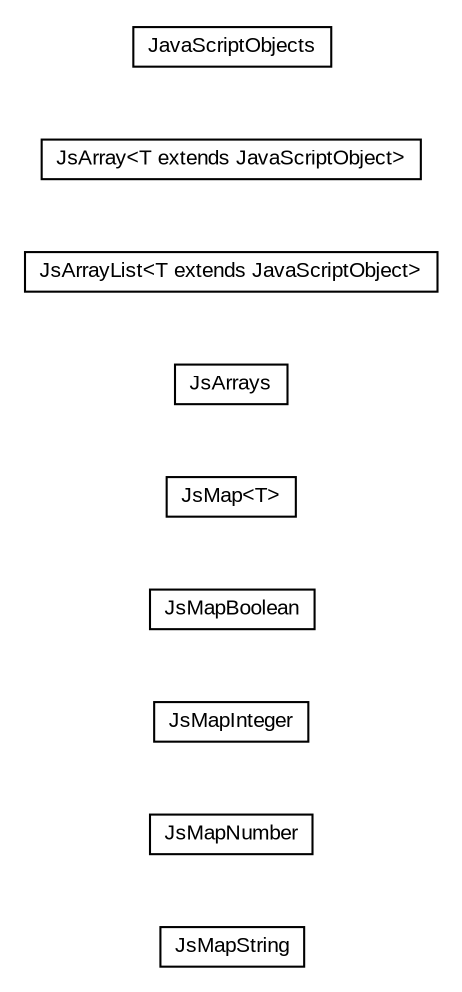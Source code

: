 #!/usr/local/bin/dot
#
# Class diagram 
# Generated by UMLGraph version R5_6-24-gf6e263 (http://www.umlgraph.org/)
#

digraph G {
	edge [fontname="arial",fontsize=10,labelfontname="arial",labelfontsize=10];
	node [fontname="arial",fontsize=10,shape=plaintext];
	nodesep=0.25;
	ranksep=0.5;
	rankdir=LR;
	// org.turbogwt.core.client.JsMapString
	c0 [label=<<table title="org.turbogwt.core.client.JsMapString" border="0" cellborder="1" cellspacing="0" cellpadding="2" port="p" href="./JsMapString.html">
		<tr><td><table border="0" cellspacing="0" cellpadding="1">
<tr><td align="center" balign="center"> JsMapString </td></tr>
		</table></td></tr>
		</table>>, URL="./JsMapString.html", fontname="arial", fontcolor="black", fontsize=10.0];
	// org.turbogwt.core.client.JsMapNumber
	c1 [label=<<table title="org.turbogwt.core.client.JsMapNumber" border="0" cellborder="1" cellspacing="0" cellpadding="2" port="p" href="./JsMapNumber.html">
		<tr><td><table border="0" cellspacing="0" cellpadding="1">
<tr><td align="center" balign="center"> JsMapNumber </td></tr>
		</table></td></tr>
		</table>>, URL="./JsMapNumber.html", fontname="arial", fontcolor="black", fontsize=10.0];
	// org.turbogwt.core.client.JsMapInteger
	c2 [label=<<table title="org.turbogwt.core.client.JsMapInteger" border="0" cellborder="1" cellspacing="0" cellpadding="2" port="p" href="./JsMapInteger.html">
		<tr><td><table border="0" cellspacing="0" cellpadding="1">
<tr><td align="center" balign="center"> JsMapInteger </td></tr>
		</table></td></tr>
		</table>>, URL="./JsMapInteger.html", fontname="arial", fontcolor="black", fontsize=10.0];
	// org.turbogwt.core.client.JsMapBoolean
	c3 [label=<<table title="org.turbogwt.core.client.JsMapBoolean" border="0" cellborder="1" cellspacing="0" cellpadding="2" port="p" href="./JsMapBoolean.html">
		<tr><td><table border="0" cellspacing="0" cellpadding="1">
<tr><td align="center" balign="center"> JsMapBoolean </td></tr>
		</table></td></tr>
		</table>>, URL="./JsMapBoolean.html", fontname="arial", fontcolor="black", fontsize=10.0];
	// org.turbogwt.core.client.JsMap<T>
	c4 [label=<<table title="org.turbogwt.core.client.JsMap" border="0" cellborder="1" cellspacing="0" cellpadding="2" port="p" href="./JsMap.html">
		<tr><td><table border="0" cellspacing="0" cellpadding="1">
<tr><td align="center" balign="center"> JsMap&lt;T&gt; </td></tr>
		</table></td></tr>
		</table>>, URL="./JsMap.html", fontname="arial", fontcolor="black", fontsize=10.0];
	// org.turbogwt.core.client.JsArrays
	c5 [label=<<table title="org.turbogwt.core.client.JsArrays" border="0" cellborder="1" cellspacing="0" cellpadding="2" port="p" href="./JsArrays.html">
		<tr><td><table border="0" cellspacing="0" cellpadding="1">
<tr><td align="center" balign="center"> JsArrays </td></tr>
		</table></td></tr>
		</table>>, URL="./JsArrays.html", fontname="arial", fontcolor="black", fontsize=10.0];
	// org.turbogwt.core.client.JsArrayList<T extends com.google.gwt.core.client.JavaScriptObject>
	c6 [label=<<table title="org.turbogwt.core.client.JsArrayList" border="0" cellborder="1" cellspacing="0" cellpadding="2" port="p" href="./JsArrayList.html">
		<tr><td><table border="0" cellspacing="0" cellpadding="1">
<tr><td align="center" balign="center"> JsArrayList&lt;T extends JavaScriptObject&gt; </td></tr>
		</table></td></tr>
		</table>>, URL="./JsArrayList.html", fontname="arial", fontcolor="black", fontsize=10.0];
	// org.turbogwt.core.client.JsArray<T extends com.google.gwt.core.client.JavaScriptObject>
	c7 [label=<<table title="org.turbogwt.core.client.JsArray" border="0" cellborder="1" cellspacing="0" cellpadding="2" port="p" href="./JsArray.html">
		<tr><td><table border="0" cellspacing="0" cellpadding="1">
<tr><td align="center" balign="center"> JsArray&lt;T extends JavaScriptObject&gt; </td></tr>
		</table></td></tr>
		</table>>, URL="./JsArray.html", fontname="arial", fontcolor="black", fontsize=10.0];
	// org.turbogwt.core.client.JavaScriptObjects
	c8 [label=<<table title="org.turbogwt.core.client.JavaScriptObjects" border="0" cellborder="1" cellspacing="0" cellpadding="2" port="p" href="./JavaScriptObjects.html">
		<tr><td><table border="0" cellspacing="0" cellpadding="1">
<tr><td align="center" balign="center"> JavaScriptObjects </td></tr>
		</table></td></tr>
		</table>>, URL="./JavaScriptObjects.html", fontname="arial", fontcolor="black", fontsize=10.0];
}

